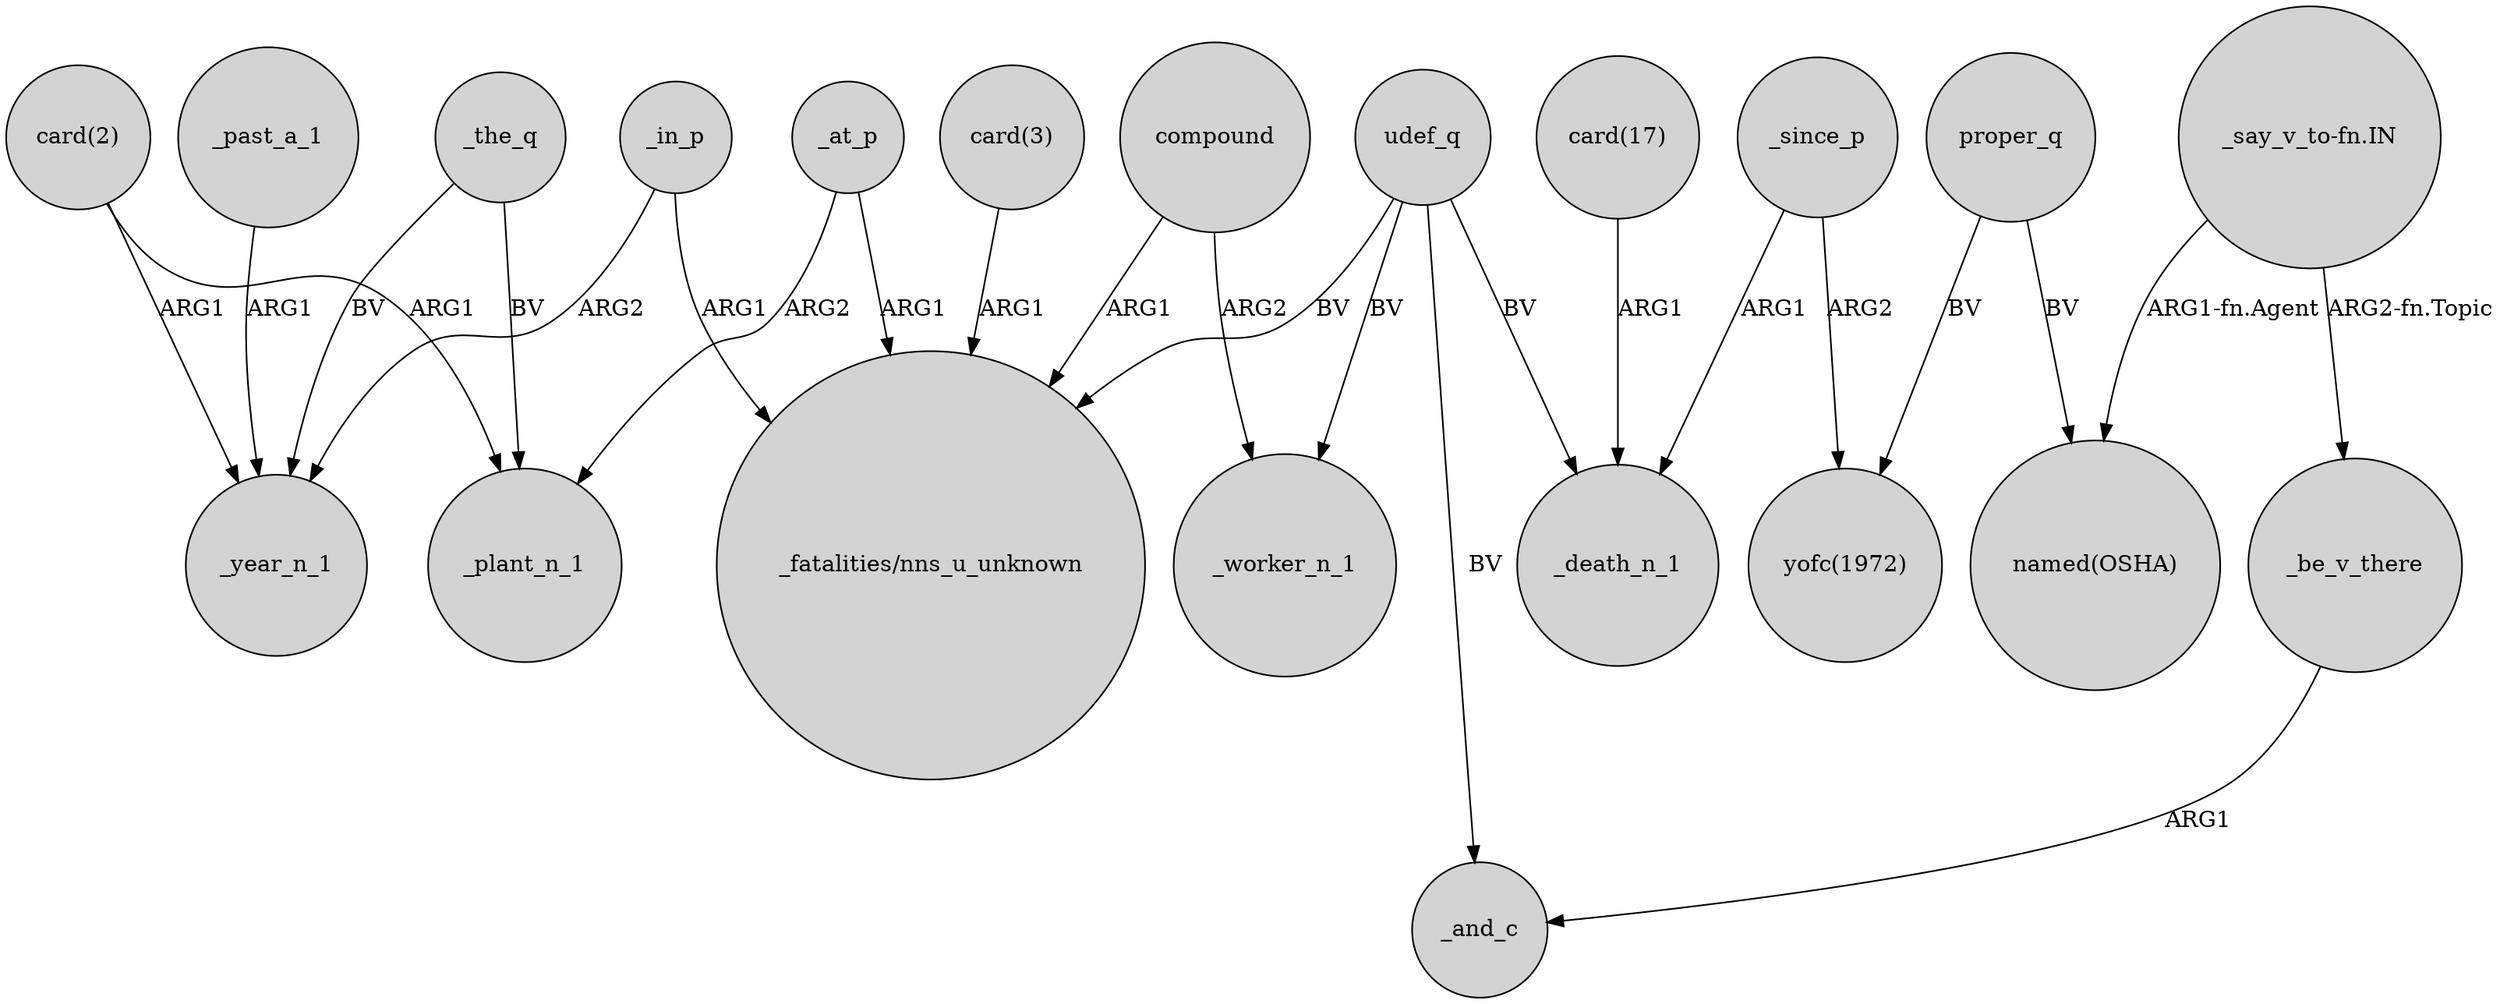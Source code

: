 digraph {
	node [shape=circle style=filled]
	_in_p -> _year_n_1 [label=ARG2]
	_in_p -> "_fatalities/nns_u_unknown" [label=ARG1]
	_the_q -> _plant_n_1 [label=BV]
	proper_q -> "yofc(1972)" [label=BV]
	"card(17)" -> _death_n_1 [label=ARG1]
	udef_q -> _worker_n_1 [label=BV]
	_since_p -> _death_n_1 [label=ARG1]
	_at_p -> _plant_n_1 [label=ARG2]
	"_say_v_to-fn.IN" -> "named(OSHA)" [label="ARG1-fn.Agent"]
	proper_q -> "named(OSHA)" [label=BV]
	"card(2)" -> _plant_n_1 [label=ARG1]
	_past_a_1 -> _year_n_1 [label=ARG1]
	_be_v_there -> _and_c [label=ARG1]
	_since_p -> "yofc(1972)" [label=ARG2]
	"card(2)" -> _year_n_1 [label=ARG1]
	udef_q -> "_fatalities/nns_u_unknown" [label=BV]
	"_say_v_to-fn.IN" -> _be_v_there [label="ARG2-fn.Topic"]
	compound -> "_fatalities/nns_u_unknown" [label=ARG1]
	_the_q -> _year_n_1 [label=BV]
	compound -> _worker_n_1 [label=ARG2]
	udef_q -> _death_n_1 [label=BV]
	"card(3)" -> "_fatalities/nns_u_unknown" [label=ARG1]
	_at_p -> "_fatalities/nns_u_unknown" [label=ARG1]
	udef_q -> _and_c [label=BV]
}
